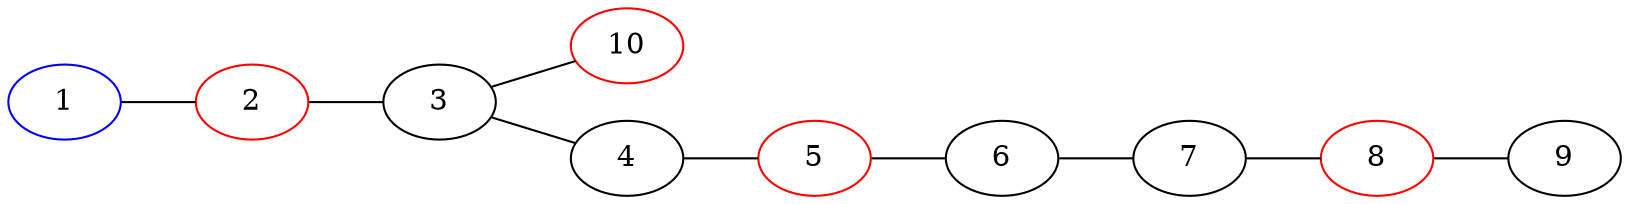graph{
    rankdir=LR
    1[color=blue]
    2,5,8,10[color=red]
    1--2--3--4--5--6--7--8--9
    3--10
}